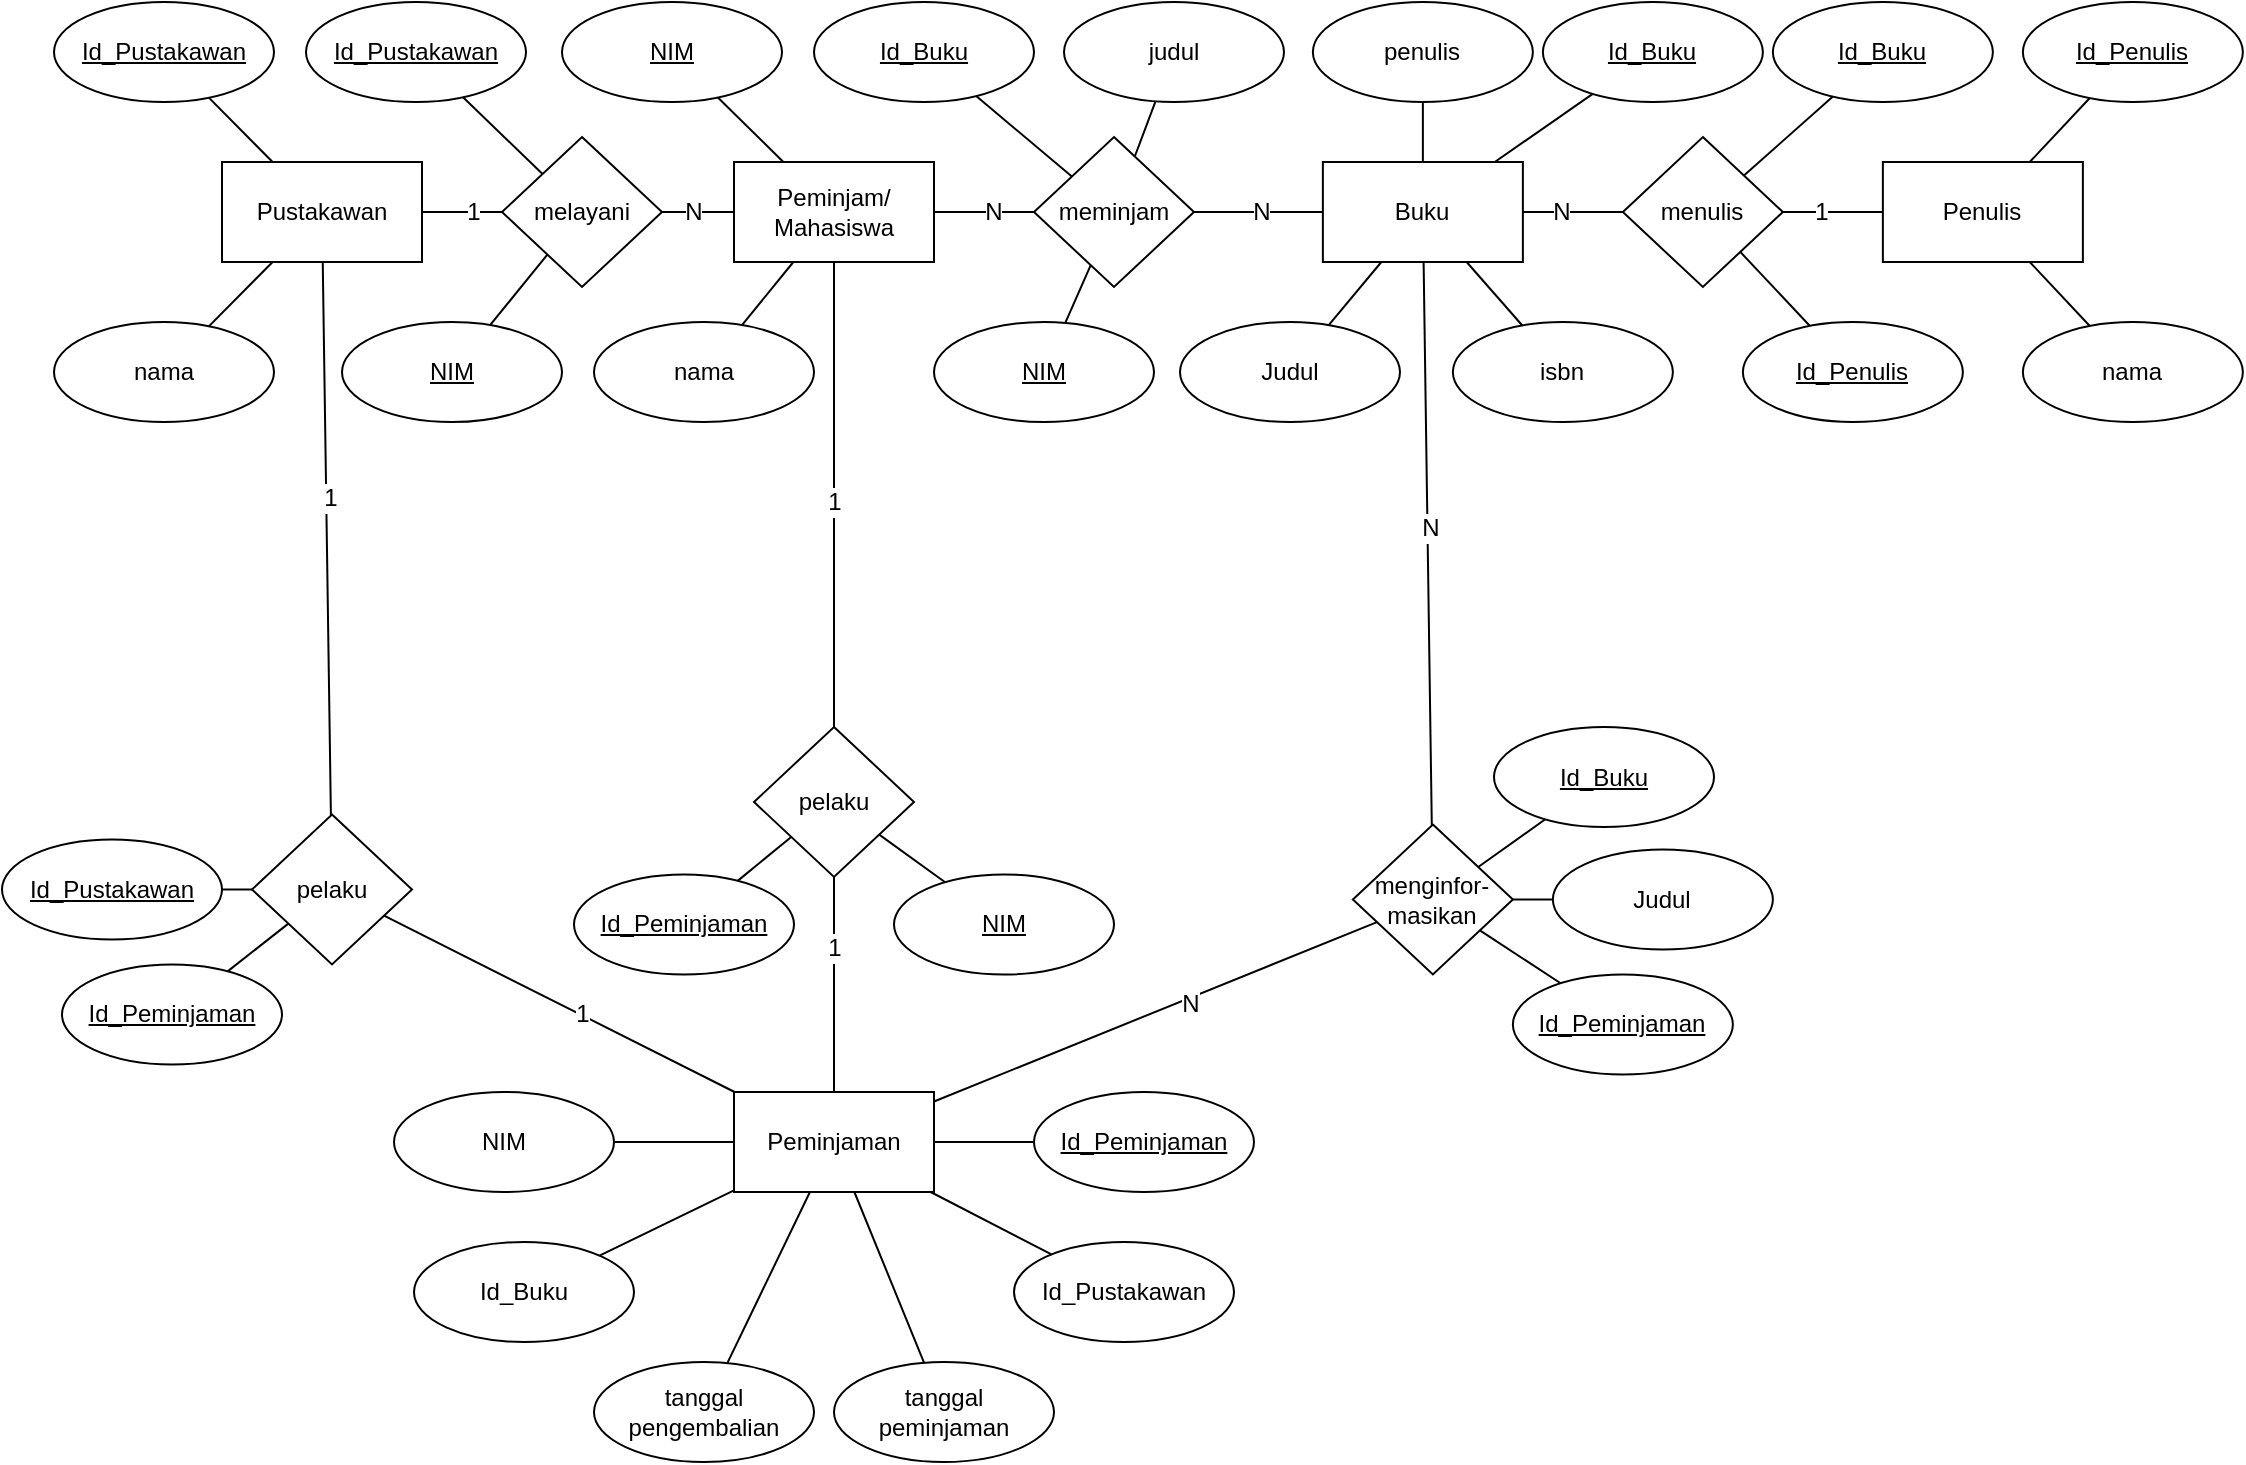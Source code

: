 <mxfile version="24.7.17">
  <diagram name="Page-1" id="Pttk2R6ssKjYnsqs3Fgq">
    <mxGraphModel dx="3816" dy="2488" grid="1" gridSize="10" guides="1" tooltips="1" connect="1" arrows="1" fold="1" page="1" pageScale="1" pageWidth="827" pageHeight="1169" math="0" shadow="0">
      <root>
        <mxCell id="0" />
        <mxCell id="1" parent="0" />
        <mxCell id="Hi-iZYxx2zibEyVD_HLa-11" value="Pustakawan" style="rounded=0;whiteSpace=wrap;html=1;" parent="1" vertex="1">
          <mxGeometry x="144" y="390" width="100" height="50" as="geometry" />
        </mxCell>
        <mxCell id="Hi-iZYxx2zibEyVD_HLa-13" value="&lt;u&gt;Id_Pustakawan&lt;/u&gt;" style="ellipse;whiteSpace=wrap;html=1;" parent="1" vertex="1">
          <mxGeometry x="60" y="310" width="110" height="50" as="geometry" />
        </mxCell>
        <mxCell id="Hi-iZYxx2zibEyVD_HLa-15" value="nama" style="ellipse;whiteSpace=wrap;html=1;" parent="1" vertex="1">
          <mxGeometry x="60" y="470" width="110" height="50" as="geometry" />
        </mxCell>
        <mxCell id="Hi-iZYxx2zibEyVD_HLa-20" value="" style="endArrow=none;html=1;rounded=0;" parent="1" source="Hi-iZYxx2zibEyVD_HLa-15" target="Hi-iZYxx2zibEyVD_HLa-11" edge="1">
          <mxGeometry width="50" height="50" relative="1" as="geometry">
            <mxPoint x="114" y="415" as="sourcePoint" />
            <mxPoint x="224" y="400" as="targetPoint" />
          </mxGeometry>
        </mxCell>
        <mxCell id="Hi-iZYxx2zibEyVD_HLa-21" value="" style="endArrow=none;html=1;rounded=0;" parent="1" source="Hi-iZYxx2zibEyVD_HLa-13" target="Hi-iZYxx2zibEyVD_HLa-11" edge="1">
          <mxGeometry width="50" height="50" relative="1" as="geometry">
            <mxPoint x="124" y="425" as="sourcePoint" />
            <mxPoint x="154" y="425" as="targetPoint" />
          </mxGeometry>
        </mxCell>
        <mxCell id="Hi-iZYxx2zibEyVD_HLa-22" value="Peminjam/&lt;div&gt;Mahasiswa&lt;/div&gt;" style="rounded=0;whiteSpace=wrap;html=1;" parent="1" vertex="1">
          <mxGeometry x="400" y="390" width="100" height="50" as="geometry" />
        </mxCell>
        <mxCell id="Hi-iZYxx2zibEyVD_HLa-23" value="&lt;u&gt;NIM&lt;/u&gt;" style="ellipse;whiteSpace=wrap;html=1;" parent="1" vertex="1">
          <mxGeometry x="314" y="310" width="110" height="50" as="geometry" />
        </mxCell>
        <mxCell id="Hi-iZYxx2zibEyVD_HLa-24" value="nama" style="ellipse;whiteSpace=wrap;html=1;" parent="1" vertex="1">
          <mxGeometry x="330" y="470" width="110" height="50" as="geometry" />
        </mxCell>
        <mxCell id="Hi-iZYxx2zibEyVD_HLa-25" value="" style="endArrow=none;html=1;rounded=0;" parent="1" source="Hi-iZYxx2zibEyVD_HLa-24" target="Hi-iZYxx2zibEyVD_HLa-22" edge="1">
          <mxGeometry width="50" height="50" relative="1" as="geometry">
            <mxPoint x="430" y="450" as="sourcePoint" />
            <mxPoint x="480" y="400" as="targetPoint" />
          </mxGeometry>
        </mxCell>
        <mxCell id="Hi-iZYxx2zibEyVD_HLa-26" value="" style="endArrow=none;html=1;rounded=0;" parent="1" source="Hi-iZYxx2zibEyVD_HLa-23" target="Hi-iZYxx2zibEyVD_HLa-22" edge="1">
          <mxGeometry width="50" height="50" relative="1" as="geometry">
            <mxPoint x="380" y="425" as="sourcePoint" />
            <mxPoint x="410" y="425" as="targetPoint" />
          </mxGeometry>
        </mxCell>
        <mxCell id="Hi-iZYxx2zibEyVD_HLa-27" value="Penulis" style="rounded=0;whiteSpace=wrap;html=1;" parent="1" vertex="1">
          <mxGeometry x="974.44" y="390" width="100" height="50" as="geometry" />
        </mxCell>
        <mxCell id="Hi-iZYxx2zibEyVD_HLa-28" value="&lt;u&gt;Id_Penulis&lt;/u&gt;" style="ellipse;whiteSpace=wrap;html=1;" parent="1" vertex="1">
          <mxGeometry x="1044.44" y="310" width="110" height="50" as="geometry" />
        </mxCell>
        <mxCell id="Hi-iZYxx2zibEyVD_HLa-29" value="nama" style="ellipse;whiteSpace=wrap;html=1;" parent="1" vertex="1">
          <mxGeometry x="1044.44" y="470" width="110" height="50" as="geometry" />
        </mxCell>
        <mxCell id="Hi-iZYxx2zibEyVD_HLa-30" value="" style="endArrow=none;html=1;rounded=0;" parent="1" source="Hi-iZYxx2zibEyVD_HLa-29" target="Hi-iZYxx2zibEyVD_HLa-27" edge="1">
          <mxGeometry width="50" height="50" relative="1" as="geometry">
            <mxPoint x="1004.44" y="450" as="sourcePoint" />
            <mxPoint x="1054.44" y="400" as="targetPoint" />
          </mxGeometry>
        </mxCell>
        <mxCell id="Hi-iZYxx2zibEyVD_HLa-31" value="" style="endArrow=none;html=1;rounded=0;" parent="1" source="Hi-iZYxx2zibEyVD_HLa-28" target="Hi-iZYxx2zibEyVD_HLa-27" edge="1">
          <mxGeometry width="50" height="50" relative="1" as="geometry">
            <mxPoint x="954.44" y="425" as="sourcePoint" />
            <mxPoint x="984.44" y="425" as="targetPoint" />
          </mxGeometry>
        </mxCell>
        <mxCell id="Hi-iZYxx2zibEyVD_HLa-32" value="Buku" style="rounded=0;whiteSpace=wrap;html=1;" parent="1" vertex="1">
          <mxGeometry x="694.44" y="390" width="100" height="50" as="geometry" />
        </mxCell>
        <mxCell id="Hi-iZYxx2zibEyVD_HLa-33" value="&lt;u&gt;Id_Buku&lt;/u&gt;" style="ellipse;whiteSpace=wrap;html=1;" parent="1" vertex="1">
          <mxGeometry x="804.44" y="310" width="110" height="50" as="geometry" />
        </mxCell>
        <mxCell id="Hi-iZYxx2zibEyVD_HLa-34" value="Judul" style="ellipse;whiteSpace=wrap;html=1;" parent="1" vertex="1">
          <mxGeometry x="623" y="470" width="110" height="50" as="geometry" />
        </mxCell>
        <mxCell id="Hi-iZYxx2zibEyVD_HLa-35" value="" style="endArrow=none;html=1;rounded=0;" parent="1" source="Hi-iZYxx2zibEyVD_HLa-34" target="Hi-iZYxx2zibEyVD_HLa-32" edge="1">
          <mxGeometry width="50" height="50" relative="1" as="geometry">
            <mxPoint x="724.44" y="450" as="sourcePoint" />
            <mxPoint x="774.44" y="400" as="targetPoint" />
          </mxGeometry>
        </mxCell>
        <mxCell id="Hi-iZYxx2zibEyVD_HLa-36" value="" style="endArrow=none;html=1;rounded=0;" parent="1" source="Hi-iZYxx2zibEyVD_HLa-33" target="Hi-iZYxx2zibEyVD_HLa-32" edge="1">
          <mxGeometry width="50" height="50" relative="1" as="geometry">
            <mxPoint x="674.44" y="425" as="sourcePoint" />
            <mxPoint x="704.44" y="425" as="targetPoint" />
          </mxGeometry>
        </mxCell>
        <mxCell id="Hi-iZYxx2zibEyVD_HLa-37" value="penulis" style="ellipse;whiteSpace=wrap;html=1;" parent="1" vertex="1">
          <mxGeometry x="689.44" y="310" width="110" height="50" as="geometry" />
        </mxCell>
        <mxCell id="Hi-iZYxx2zibEyVD_HLa-38" value="" style="endArrow=none;html=1;rounded=0;" parent="1" source="Hi-iZYxx2zibEyVD_HLa-37" target="Hi-iZYxx2zibEyVD_HLa-32" edge="1">
          <mxGeometry width="50" height="50" relative="1" as="geometry">
            <mxPoint x="634.44" y="520" as="sourcePoint" />
            <mxPoint x="634.44" y="460" as="targetPoint" />
          </mxGeometry>
        </mxCell>
        <mxCell id="Hi-iZYxx2zibEyVD_HLa-39" value="isbn" style="ellipse;whiteSpace=wrap;html=1;" parent="1" vertex="1">
          <mxGeometry x="759.44" y="470" width="110" height="50" as="geometry" />
        </mxCell>
        <mxCell id="Hi-iZYxx2zibEyVD_HLa-40" value="" style="endArrow=none;html=1;rounded=0;" parent="1" source="Hi-iZYxx2zibEyVD_HLa-39" target="Hi-iZYxx2zibEyVD_HLa-32" edge="1">
          <mxGeometry width="50" height="50" relative="1" as="geometry">
            <mxPoint x="934.44" y="530" as="sourcePoint" />
            <mxPoint x="994.44" y="422" as="targetPoint" />
          </mxGeometry>
        </mxCell>
        <mxCell id="Hi-iZYxx2zibEyVD_HLa-41" value="melayani" style="rhombus;whiteSpace=wrap;html=1;" parent="1" vertex="1">
          <mxGeometry x="284" y="377.5" width="80" height="75" as="geometry" />
        </mxCell>
        <mxCell id="Hi-iZYxx2zibEyVD_HLa-42" value="" style="endArrow=none;html=1;rounded=0;" parent="1" source="Hi-iZYxx2zibEyVD_HLa-11" target="Hi-iZYxx2zibEyVD_HLa-41" edge="1">
          <mxGeometry width="50" height="50" relative="1" as="geometry">
            <mxPoint x="404" y="410" as="sourcePoint" />
            <mxPoint x="454" y="360" as="targetPoint" />
          </mxGeometry>
        </mxCell>
        <mxCell id="Hi-iZYxx2zibEyVD_HLa-43" value="" style="endArrow=none;html=1;rounded=0;" parent="1" source="Hi-iZYxx2zibEyVD_HLa-22" edge="1">
          <mxGeometry width="50" height="50" relative="1" as="geometry">
            <mxPoint x="450" y="450" as="sourcePoint" />
            <mxPoint x="500" y="400" as="targetPoint" />
          </mxGeometry>
        </mxCell>
        <mxCell id="Hi-iZYxx2zibEyVD_HLa-45" value="" style="endArrow=none;html=1;rounded=0;" parent="1" source="Hi-iZYxx2zibEyVD_HLa-41" target="Hi-iZYxx2zibEyVD_HLa-22" edge="1">
          <mxGeometry width="50" height="50" relative="1" as="geometry">
            <mxPoint x="320" y="470" as="sourcePoint" />
            <mxPoint x="370" y="420" as="targetPoint" />
          </mxGeometry>
        </mxCell>
        <mxCell id="Hi-iZYxx2zibEyVD_HLa-46" value="meminjam" style="rhombus;whiteSpace=wrap;html=1;" parent="1" vertex="1">
          <mxGeometry x="550" y="377.5" width="80" height="75" as="geometry" />
        </mxCell>
        <mxCell id="Hi-iZYxx2zibEyVD_HLa-47" value="" style="endArrow=none;html=1;rounded=0;" parent="1" source="Hi-iZYxx2zibEyVD_HLa-22" target="Hi-iZYxx2zibEyVD_HLa-46" edge="1">
          <mxGeometry width="50" height="50" relative="1" as="geometry">
            <mxPoint x="470" y="415" as="sourcePoint" />
            <mxPoint x="680" y="360" as="targetPoint" />
          </mxGeometry>
        </mxCell>
        <mxCell id="Hi-iZYxx2zibEyVD_HLa-48" value="" style="endArrow=none;html=1;rounded=0;" parent="1" source="Hi-iZYxx2zibEyVD_HLa-46" target="Hi-iZYxx2zibEyVD_HLa-32" edge="1">
          <mxGeometry width="50" height="50" relative="1" as="geometry">
            <mxPoint x="600" y="470" as="sourcePoint" />
            <mxPoint x="670" y="410" as="targetPoint" />
          </mxGeometry>
        </mxCell>
        <mxCell id="Hi-iZYxx2zibEyVD_HLa-81" value="" style="endArrow=none;html=1;rounded=0;" parent="1" edge="1">
          <mxGeometry width="50" height="50" relative="1" as="geometry">
            <mxPoint x="794.44" y="400" as="sourcePoint" />
            <mxPoint x="794.44" y="400" as="targetPoint" />
          </mxGeometry>
        </mxCell>
        <mxCell id="Hi-iZYxx2zibEyVD_HLa-82" value="" style="endArrow=none;html=1;rounded=0;" parent="1" source="Hi-iZYxx2zibEyVD_HLa-32" target="Hi-iZYxx2zibEyVD_HLa-84" edge="1">
          <mxGeometry width="50" height="50" relative="1" as="geometry">
            <mxPoint x="794.44" y="415" as="sourcePoint" />
            <mxPoint x="1014.44" y="360" as="targetPoint" />
          </mxGeometry>
        </mxCell>
        <mxCell id="Hi-iZYxx2zibEyVD_HLa-83" value="" style="endArrow=none;html=1;rounded=0;" parent="1" source="Hi-iZYxx2zibEyVD_HLa-84" target="Hi-iZYxx2zibEyVD_HLa-27" edge="1">
          <mxGeometry width="50" height="50" relative="1" as="geometry">
            <mxPoint x="894.44" y="470" as="sourcePoint" />
            <mxPoint x="974.44" y="415" as="targetPoint" />
          </mxGeometry>
        </mxCell>
        <mxCell id="Hi-iZYxx2zibEyVD_HLa-84" value="menulis" style="rhombus;whiteSpace=wrap;html=1;" parent="1" vertex="1">
          <mxGeometry x="844.44" y="377.5" width="80" height="75" as="geometry" />
        </mxCell>
        <mxCell id="Hi-iZYxx2zibEyVD_HLa-86" value="Peminjaman" style="rounded=0;whiteSpace=wrap;html=1;" parent="1" vertex="1">
          <mxGeometry x="400" y="855" width="100" height="50" as="geometry" />
        </mxCell>
        <mxCell id="Hi-iZYxx2zibEyVD_HLa-87" value="&lt;u&gt;Id_Peminjaman&lt;/u&gt;" style="ellipse;whiteSpace=wrap;html=1;" parent="1" vertex="1">
          <mxGeometry x="550" y="855" width="110" height="50" as="geometry" />
        </mxCell>
        <mxCell id="Hi-iZYxx2zibEyVD_HLa-88" value="NIM" style="ellipse;whiteSpace=wrap;html=1;" parent="1" vertex="1">
          <mxGeometry x="230.0" y="855" width="110" height="50" as="geometry" />
        </mxCell>
        <mxCell id="Hi-iZYxx2zibEyVD_HLa-89" value="" style="endArrow=none;html=1;rounded=0;" parent="1" source="Hi-iZYxx2zibEyVD_HLa-88" target="Hi-iZYxx2zibEyVD_HLa-86" edge="1">
          <mxGeometry width="50" height="50" relative="1" as="geometry">
            <mxPoint x="430" y="915" as="sourcePoint" />
            <mxPoint x="480" y="865" as="targetPoint" />
          </mxGeometry>
        </mxCell>
        <mxCell id="Hi-iZYxx2zibEyVD_HLa-90" value="" style="endArrow=none;html=1;rounded=0;" parent="1" source="Hi-iZYxx2zibEyVD_HLa-87" target="Hi-iZYxx2zibEyVD_HLa-86" edge="1">
          <mxGeometry width="50" height="50" relative="1" as="geometry">
            <mxPoint x="380" y="890" as="sourcePoint" />
            <mxPoint x="410" y="890" as="targetPoint" />
          </mxGeometry>
        </mxCell>
        <mxCell id="Hi-iZYxx2zibEyVD_HLa-91" value="Id_Buku" style="ellipse;whiteSpace=wrap;html=1;" parent="1" vertex="1">
          <mxGeometry x="240.0" y="930" width="110" height="50" as="geometry" />
        </mxCell>
        <mxCell id="Hi-iZYxx2zibEyVD_HLa-92" value="" style="endArrow=none;html=1;rounded=0;" parent="1" source="Hi-iZYxx2zibEyVD_HLa-91" target="Hi-iZYxx2zibEyVD_HLa-86" edge="1">
          <mxGeometry width="50" height="50" relative="1" as="geometry">
            <mxPoint x="340" y="985" as="sourcePoint" />
            <mxPoint x="340" y="925" as="targetPoint" />
          </mxGeometry>
        </mxCell>
        <mxCell id="Hi-iZYxx2zibEyVD_HLa-93" value="Id_Pustakawan" style="ellipse;whiteSpace=wrap;html=1;" parent="1" vertex="1">
          <mxGeometry x="540" y="930" width="110" height="50" as="geometry" />
        </mxCell>
        <mxCell id="Hi-iZYxx2zibEyVD_HLa-94" value="" style="endArrow=none;html=1;rounded=0;" parent="1" source="Hi-iZYxx2zibEyVD_HLa-93" target="Hi-iZYxx2zibEyVD_HLa-86" edge="1">
          <mxGeometry width="50" height="50" relative="1" as="geometry">
            <mxPoint x="640" y="995" as="sourcePoint" />
            <mxPoint x="700" y="887" as="targetPoint" />
          </mxGeometry>
        </mxCell>
        <mxCell id="Hi-iZYxx2zibEyVD_HLa-95" value="" style="endArrow=none;html=1;rounded=0;" parent="1" edge="1">
          <mxGeometry width="50" height="50" relative="1" as="geometry">
            <mxPoint x="500" y="865" as="sourcePoint" />
            <mxPoint x="500" y="865" as="targetPoint" />
          </mxGeometry>
        </mxCell>
        <mxCell id="Hi-iZYxx2zibEyVD_HLa-96" value="tanggal peminjaman" style="ellipse;whiteSpace=wrap;html=1;" parent="1" vertex="1">
          <mxGeometry x="450" y="990" width="110" height="50" as="geometry" />
        </mxCell>
        <mxCell id="Hi-iZYxx2zibEyVD_HLa-97" value="" style="endArrow=none;html=1;rounded=0;" parent="1" source="Hi-iZYxx2zibEyVD_HLa-96" target="Hi-iZYxx2zibEyVD_HLa-86" edge="1">
          <mxGeometry width="50" height="50" relative="1" as="geometry">
            <mxPoint x="582" y="1060" as="sourcePoint" />
            <mxPoint x="440" y="970" as="targetPoint" />
          </mxGeometry>
        </mxCell>
        <mxCell id="Hi-iZYxx2zibEyVD_HLa-98" value="tanggal pengembalian" style="ellipse;whiteSpace=wrap;html=1;" parent="1" vertex="1">
          <mxGeometry x="330" y="990" width="110" height="50" as="geometry" />
        </mxCell>
        <mxCell id="Hi-iZYxx2zibEyVD_HLa-99" value="" style="endArrow=none;html=1;rounded=0;" parent="1" source="Hi-iZYxx2zibEyVD_HLa-98" target="Hi-iZYxx2zibEyVD_HLa-86" edge="1">
          <mxGeometry width="50" height="50" relative="1" as="geometry">
            <mxPoint x="420" y="1070" as="sourcePoint" />
            <mxPoint x="278" y="980" as="targetPoint" />
          </mxGeometry>
        </mxCell>
        <mxCell id="Hi-iZYxx2zibEyVD_HLa-106" value="&lt;u&gt;Id_Pustakawan&lt;/u&gt;" style="ellipse;whiteSpace=wrap;html=1;" parent="1" vertex="1">
          <mxGeometry x="186" y="310" width="110" height="50" as="geometry" />
        </mxCell>
        <mxCell id="Hi-iZYxx2zibEyVD_HLa-107" value="" style="endArrow=none;html=1;rounded=0;" parent="1" source="Hi-iZYxx2zibEyVD_HLa-106" target="Hi-iZYxx2zibEyVD_HLa-41" edge="1">
          <mxGeometry width="50" height="50" relative="1" as="geometry">
            <mxPoint x="124" y="425" as="sourcePoint" />
            <mxPoint x="214" y="390" as="targetPoint" />
          </mxGeometry>
        </mxCell>
        <mxCell id="Hi-iZYxx2zibEyVD_HLa-108" value="" style="endArrow=none;html=1;rounded=0;" parent="1" edge="1">
          <mxGeometry width="50" height="50" relative="1" as="geometry">
            <mxPoint x="264" y="400" as="sourcePoint" />
            <mxPoint x="264" y="400" as="targetPoint" />
          </mxGeometry>
        </mxCell>
        <mxCell id="Hi-iZYxx2zibEyVD_HLa-109" value="&lt;u&gt;NIM&lt;/u&gt;" style="ellipse;whiteSpace=wrap;html=1;" parent="1" vertex="1">
          <mxGeometry x="204" y="470" width="110" height="50" as="geometry" />
        </mxCell>
        <mxCell id="Hi-iZYxx2zibEyVD_HLa-110" value="" style="endArrow=none;html=1;rounded=0;" parent="1" source="Hi-iZYxx2zibEyVD_HLa-109" target="Hi-iZYxx2zibEyVD_HLa-41" edge="1">
          <mxGeometry width="50" height="50" relative="1" as="geometry">
            <mxPoint x="274" y="555" as="sourcePoint" />
            <mxPoint x="314" y="520" as="targetPoint" />
          </mxGeometry>
        </mxCell>
        <mxCell id="Hi-iZYxx2zibEyVD_HLa-111" value="&lt;u&gt;NIM&lt;/u&gt;" style="ellipse;whiteSpace=wrap;html=1;" parent="1" vertex="1">
          <mxGeometry x="500" y="470" width="110" height="50" as="geometry" />
        </mxCell>
        <mxCell id="Hi-iZYxx2zibEyVD_HLa-112" value="" style="endArrow=none;html=1;rounded=0;" parent="1" source="Hi-iZYxx2zibEyVD_HLa-111" target="Hi-iZYxx2zibEyVD_HLa-46" edge="1">
          <mxGeometry width="50" height="50" relative="1" as="geometry">
            <mxPoint x="350" y="585" as="sourcePoint" />
            <mxPoint x="440" y="550" as="targetPoint" />
          </mxGeometry>
        </mxCell>
        <mxCell id="Hi-iZYxx2zibEyVD_HLa-113" value="" style="endArrow=none;html=1;rounded=0;" parent="1" edge="1">
          <mxGeometry width="50" height="50" relative="1" as="geometry">
            <mxPoint x="604" y="816.25" as="sourcePoint" />
            <mxPoint x="604" y="816.25" as="targetPoint" />
          </mxGeometry>
        </mxCell>
        <mxCell id="Hi-iZYxx2zibEyVD_HLa-114" value="&lt;u&gt;Id_Buku&lt;/u&gt;" style="ellipse;whiteSpace=wrap;html=1;" parent="1" vertex="1">
          <mxGeometry x="440" y="310.0" width="110" height="50" as="geometry" />
        </mxCell>
        <mxCell id="Hi-iZYxx2zibEyVD_HLa-115" value="" style="endArrow=none;html=1;rounded=0;" parent="1" source="Hi-iZYxx2zibEyVD_HLa-114" target="Hi-iZYxx2zibEyVD_HLa-46" edge="1">
          <mxGeometry width="50" height="50" relative="1" as="geometry">
            <mxPoint x="490" y="384.08" as="sourcePoint" />
            <mxPoint x="598.619" y="360.0" as="targetPoint" />
          </mxGeometry>
        </mxCell>
        <mxCell id="Hi-iZYxx2zibEyVD_HLa-116" value="" style="endArrow=none;html=1;rounded=0;" parent="1" edge="1">
          <mxGeometry width="50" height="50" relative="1" as="geometry">
            <mxPoint x="610" y="359.08" as="sourcePoint" />
            <mxPoint x="610" y="359.08" as="targetPoint" />
          </mxGeometry>
        </mxCell>
        <mxCell id="Hi-iZYxx2zibEyVD_HLa-117" value="&lt;u&gt;Id_Buku&lt;/u&gt;" style="ellipse;whiteSpace=wrap;html=1;" parent="1" vertex="1">
          <mxGeometry x="919.44" y="310" width="110" height="50" as="geometry" />
        </mxCell>
        <mxCell id="Hi-iZYxx2zibEyVD_HLa-118" value="" style="endArrow=none;html=1;rounded=0;" parent="1" source="Hi-iZYxx2zibEyVD_HLa-117" target="Hi-iZYxx2zibEyVD_HLa-84" edge="1">
          <mxGeometry width="50" height="50" relative="1" as="geometry">
            <mxPoint x="801.44" y="401.5" as="sourcePoint" />
            <mxPoint x="884.44" y="366.5" as="targetPoint" />
          </mxGeometry>
        </mxCell>
        <mxCell id="Hi-iZYxx2zibEyVD_HLa-119" value="" style="endArrow=none;html=1;rounded=0;" parent="1" edge="1">
          <mxGeometry width="50" height="50" relative="1" as="geometry">
            <mxPoint x="921.44" y="376.5" as="sourcePoint" />
            <mxPoint x="921.44" y="376.5" as="targetPoint" />
          </mxGeometry>
        </mxCell>
        <mxCell id="Hi-iZYxx2zibEyVD_HLa-120" value="&lt;u&gt;Id_Penulis&lt;/u&gt;" style="ellipse;whiteSpace=wrap;html=1;" parent="1" vertex="1">
          <mxGeometry x="904.44" y="470" width="110" height="50" as="geometry" />
        </mxCell>
        <mxCell id="Hi-iZYxx2zibEyVD_HLa-122" value="" style="endArrow=none;html=1;rounded=0;" parent="1" source="Hi-iZYxx2zibEyVD_HLa-120" target="Hi-iZYxx2zibEyVD_HLa-84" edge="1">
          <mxGeometry width="50" height="50" relative="1" as="geometry">
            <mxPoint x="814.44" y="557.5" as="sourcePoint" />
            <mxPoint x="911.44" y="522.5" as="targetPoint" />
          </mxGeometry>
        </mxCell>
        <mxCell id="Hi-iZYxx2zibEyVD_HLa-123" value="N" style="text;html=1;align=center;verticalAlign=middle;whiteSpace=wrap;rounded=0;labelBackgroundColor=default;" parent="1" vertex="1">
          <mxGeometry x="350" y="400" width="60" height="30" as="geometry" />
        </mxCell>
        <mxCell id="Hi-iZYxx2zibEyVD_HLa-124" value="1" style="text;html=1;align=center;verticalAlign=middle;whiteSpace=wrap;rounded=0;labelBackgroundColor=default;" parent="1" vertex="1">
          <mxGeometry x="240" y="400" width="60" height="30" as="geometry" />
        </mxCell>
        <mxCell id="Hi-iZYxx2zibEyVD_HLa-127" value="N" style="text;html=1;align=center;verticalAlign=middle;whiteSpace=wrap;rounded=0;labelBackgroundColor=default;" parent="1" vertex="1">
          <mxGeometry x="500" y="400" width="60" height="30" as="geometry" />
        </mxCell>
        <mxCell id="Hi-iZYxx2zibEyVD_HLa-128" value="N" style="text;html=1;align=center;verticalAlign=middle;whiteSpace=wrap;rounded=0;labelBackgroundColor=default;" parent="1" vertex="1">
          <mxGeometry x="634.44" y="400" width="60" height="30" as="geometry" />
        </mxCell>
        <mxCell id="Hi-iZYxx2zibEyVD_HLa-129" value="N" style="text;html=1;align=center;verticalAlign=middle;whiteSpace=wrap;rounded=0;labelBackgroundColor=default;" parent="1" vertex="1">
          <mxGeometry x="784.44" y="400" width="60" height="30" as="geometry" />
        </mxCell>
        <mxCell id="Hi-iZYxx2zibEyVD_HLa-130" value="1" style="text;html=1;align=center;verticalAlign=middle;whiteSpace=wrap;rounded=0;labelBackgroundColor=default;" parent="1" vertex="1">
          <mxGeometry x="914.44" y="400" width="60" height="30" as="geometry" />
        </mxCell>
        <mxCell id="Hi-iZYxx2zibEyVD_HLa-204" value="pelaku" style="rhombus;whiteSpace=wrap;html=1;" parent="1" vertex="1">
          <mxGeometry x="159" y="716.25" width="80" height="75" as="geometry" />
        </mxCell>
        <mxCell id="Hi-iZYxx2zibEyVD_HLa-206" value="" style="endArrow=none;html=1;rounded=0;" parent="1" source="Hi-iZYxx2zibEyVD_HLa-11" target="Hi-iZYxx2zibEyVD_HLa-204" edge="1">
          <mxGeometry width="50" height="50" relative="1" as="geometry">
            <mxPoint x="218" y="590" as="sourcePoint" />
            <mxPoint x="154" y="622" as="targetPoint" />
          </mxGeometry>
        </mxCell>
        <mxCell id="Hi-iZYxx2zibEyVD_HLa-207" value="" style="endArrow=none;html=1;rounded=0;" parent="1" edge="1">
          <mxGeometry width="50" height="50" relative="1" as="geometry">
            <mxPoint x="209" y="738.25" as="sourcePoint" />
            <mxPoint x="209" y="738.25" as="targetPoint" />
          </mxGeometry>
        </mxCell>
        <mxCell id="Hi-iZYxx2zibEyVD_HLa-208" value="" style="endArrow=none;html=1;rounded=0;" parent="1" source="Hi-iZYxx2zibEyVD_HLa-86" target="Hi-iZYxx2zibEyVD_HLa-204" edge="1">
          <mxGeometry width="50" height="50" relative="1" as="geometry">
            <mxPoint x="226.28" y="851.5" as="sourcePoint" />
            <mxPoint x="262.28" y="899.5" as="targetPoint" />
          </mxGeometry>
        </mxCell>
        <mxCell id="Hi-iZYxx2zibEyVD_HLa-213" value="" style="endArrow=none;html=1;rounded=0;" parent="1" source="Hi-iZYxx2zibEyVD_HLa-22" target="Hi-iZYxx2zibEyVD_HLa-214" edge="1">
          <mxGeometry width="50" height="50" relative="1" as="geometry">
            <mxPoint x="490" y="450" as="sourcePoint" />
            <mxPoint x="450" y="632" as="targetPoint" />
          </mxGeometry>
        </mxCell>
        <mxCell id="Hi-iZYxx2zibEyVD_HLa-214" value="pelaku" style="rhombus;whiteSpace=wrap;html=1;" parent="1" vertex="1">
          <mxGeometry x="410" y="672.5" width="80" height="75" as="geometry" />
        </mxCell>
        <mxCell id="Hi-iZYxx2zibEyVD_HLa-215" value="" style="endArrow=none;html=1;rounded=0;" parent="1" source="Hi-iZYxx2zibEyVD_HLa-86" target="Hi-iZYxx2zibEyVD_HLa-214" edge="1">
          <mxGeometry width="50" height="50" relative="1" as="geometry">
            <mxPoint x="547.28" y="907.5" as="sourcePoint" />
            <mxPoint x="558.28" y="909.5" as="targetPoint" />
          </mxGeometry>
        </mxCell>
        <mxCell id="Hi-iZYxx2zibEyVD_HLa-216" value="" style="endArrow=none;html=1;rounded=0;" parent="1" source="Hi-iZYxx2zibEyVD_HLa-32" target="Hi-iZYxx2zibEyVD_HLa-217" edge="1">
          <mxGeometry width="50" height="50" relative="1" as="geometry">
            <mxPoint x="580" y="440" as="sourcePoint" />
            <mxPoint x="572" y="632" as="targetPoint" />
          </mxGeometry>
        </mxCell>
        <mxCell id="Hi-iZYxx2zibEyVD_HLa-217" value="menginfor-&lt;div&gt;masikan&lt;/div&gt;" style="rhombus;whiteSpace=wrap;html=1;" parent="1" vertex="1">
          <mxGeometry x="709.44" y="721.25" width="80" height="75" as="geometry" />
        </mxCell>
        <mxCell id="Hi-iZYxx2zibEyVD_HLa-218" value="" style="endArrow=none;html=1;rounded=0;" parent="1" source="Hi-iZYxx2zibEyVD_HLa-86" target="Hi-iZYxx2zibEyVD_HLa-217" edge="1">
          <mxGeometry width="50" height="50" relative="1" as="geometry">
            <mxPoint x="684.28" y="907.5" as="sourcePoint" />
            <mxPoint x="680.28" y="909.5" as="targetPoint" />
          </mxGeometry>
        </mxCell>
        <mxCell id="Hi-iZYxx2zibEyVD_HLa-219" value="&lt;u&gt;Id_Pustakawan&lt;/u&gt;" style="ellipse;whiteSpace=wrap;html=1;" parent="1" vertex="1">
          <mxGeometry x="34" y="728.75" width="110" height="50" as="geometry" />
        </mxCell>
        <mxCell id="Hi-iZYxx2zibEyVD_HLa-220" value="" style="endArrow=none;html=1;rounded=0;" parent="1" source="Hi-iZYxx2zibEyVD_HLa-219" target="Hi-iZYxx2zibEyVD_HLa-204" edge="1">
          <mxGeometry width="50" height="50" relative="1" as="geometry">
            <mxPoint x="89" y="871.25" as="sourcePoint" />
            <mxPoint x="134" y="836.25" as="targetPoint" />
          </mxGeometry>
        </mxCell>
        <mxCell id="Hi-iZYxx2zibEyVD_HLa-221" value="&lt;u&gt;Id_Peminjaman&lt;/u&gt;" style="ellipse;whiteSpace=wrap;html=1;" parent="1" vertex="1">
          <mxGeometry x="789.44" y="796.25" width="110" height="50" as="geometry" />
        </mxCell>
        <mxCell id="Hi-iZYxx2zibEyVD_HLa-222" value="" style="endArrow=none;html=1;rounded=0;" parent="1" source="Hi-iZYxx2zibEyVD_HLa-221" target="Hi-iZYxx2zibEyVD_HLa-217" edge="1">
          <mxGeometry width="50" height="50" relative="1" as="geometry">
            <mxPoint x="679.44" y="831.25" as="sourcePoint" />
            <mxPoint x="799.44" y="821.25" as="targetPoint" />
          </mxGeometry>
        </mxCell>
        <mxCell id="Hi-iZYxx2zibEyVD_HLa-223" value="" style="endArrow=none;html=1;rounded=0;" parent="1" edge="1">
          <mxGeometry width="50" height="50" relative="1" as="geometry">
            <mxPoint x="799.44" y="806.25" as="sourcePoint" />
            <mxPoint x="799.44" y="806.25" as="targetPoint" />
          </mxGeometry>
        </mxCell>
        <mxCell id="Hi-iZYxx2zibEyVD_HLa-224" value="&lt;u&gt;Id_Peminjaman&lt;/u&gt;" style="ellipse;whiteSpace=wrap;html=1;" parent="1" vertex="1">
          <mxGeometry x="320" y="746.25" width="110" height="50" as="geometry" />
        </mxCell>
        <mxCell id="Hi-iZYxx2zibEyVD_HLa-225" value="" style="endArrow=none;html=1;rounded=0;" parent="1" source="Hi-iZYxx2zibEyVD_HLa-224" target="Hi-iZYxx2zibEyVD_HLa-214" edge="1">
          <mxGeometry width="50" height="50" relative="1" as="geometry">
            <mxPoint x="206.44" y="817.25" as="sourcePoint" />
            <mxPoint x="304" y="756.25" as="targetPoint" />
          </mxGeometry>
        </mxCell>
        <mxCell id="Hi-iZYxx2zibEyVD_HLa-226" value="" style="endArrow=none;html=1;rounded=0;" parent="1" edge="1">
          <mxGeometry width="50" height="50" relative="1" as="geometry">
            <mxPoint x="357.44" y="877.25" as="sourcePoint" />
            <mxPoint x="357.44" y="877.25" as="targetPoint" />
          </mxGeometry>
        </mxCell>
        <mxCell id="Hi-iZYxx2zibEyVD_HLa-227" value="" style="endArrow=none;html=1;rounded=0;" parent="1" edge="1">
          <mxGeometry width="50" height="50" relative="1" as="geometry">
            <mxPoint x="339.5" y="869.25" as="sourcePoint" />
            <mxPoint x="339.5" y="869.25" as="targetPoint" />
          </mxGeometry>
        </mxCell>
        <mxCell id="Hi-iZYxx2zibEyVD_HLa-228" value="&lt;u&gt;Id_Peminjaman&lt;/u&gt;" style="ellipse;whiteSpace=wrap;html=1;" parent="1" vertex="1">
          <mxGeometry x="64" y="791.25" width="110" height="50" as="geometry" />
        </mxCell>
        <mxCell id="Hi-iZYxx2zibEyVD_HLa-229" value="" style="endArrow=none;html=1;rounded=0;" parent="1" source="Hi-iZYxx2zibEyVD_HLa-228" target="Hi-iZYxx2zibEyVD_HLa-204" edge="1">
          <mxGeometry width="50" height="50" relative="1" as="geometry">
            <mxPoint x="-58.06" y="785.25" as="sourcePoint" />
            <mxPoint x="274" y="736.25" as="targetPoint" />
          </mxGeometry>
        </mxCell>
        <mxCell id="Hi-iZYxx2zibEyVD_HLa-230" value="&lt;u&gt;NIM&lt;/u&gt;" style="ellipse;whiteSpace=wrap;html=1;" parent="1" vertex="1">
          <mxGeometry x="480" y="746.25" width="110" height="50" as="geometry" />
        </mxCell>
        <mxCell id="Hi-iZYxx2zibEyVD_HLa-231" value="" style="endArrow=none;html=1;rounded=0;" parent="1" source="Hi-iZYxx2zibEyVD_HLa-230" target="Hi-iZYxx2zibEyVD_HLa-214" edge="1">
          <mxGeometry width="50" height="50" relative="1" as="geometry">
            <mxPoint x="569" y="771.25" as="sourcePoint" />
            <mxPoint x="625" y="736.25" as="targetPoint" />
          </mxGeometry>
        </mxCell>
        <mxCell id="Hi-iZYxx2zibEyVD_HLa-232" value="Judul" style="ellipse;whiteSpace=wrap;html=1;" parent="1" vertex="1">
          <mxGeometry x="809.44" y="733.75" width="110" height="50" as="geometry" />
        </mxCell>
        <mxCell id="Hi-iZYxx2zibEyVD_HLa-233" value="" style="endArrow=none;html=1;rounded=0;" parent="1" source="Hi-iZYxx2zibEyVD_HLa-232" target="Hi-iZYxx2zibEyVD_HLa-217" edge="1">
          <mxGeometry width="50" height="50" relative="1" as="geometry">
            <mxPoint x="729.44" y="796.25" as="sourcePoint" />
            <mxPoint x="820" y="761.25" as="targetPoint" />
          </mxGeometry>
        </mxCell>
        <mxCell id="Hi-iZYxx2zibEyVD_HLa-234" value="" style="endArrow=none;html=1;rounded=0;" parent="1" edge="1">
          <mxGeometry width="50" height="50" relative="1" as="geometry">
            <mxPoint x="849.44" y="771.25" as="sourcePoint" />
            <mxPoint x="849.44" y="771.25" as="targetPoint" />
          </mxGeometry>
        </mxCell>
        <mxCell id="Hi-iZYxx2zibEyVD_HLa-235" value="N" style="text;html=1;align=center;verticalAlign=middle;whiteSpace=wrap;rounded=0;labelBackgroundColor=default;" parent="1" vertex="1">
          <mxGeometry x="593.44" y="791.25" width="71" height="40" as="geometry" />
        </mxCell>
        <mxCell id="Hi-iZYxx2zibEyVD_HLa-240" value="1" style="text;html=1;align=center;verticalAlign=middle;whiteSpace=wrap;rounded=0;labelBackgroundColor=default;" parent="1" vertex="1">
          <mxGeometry x="414.5" y="762.5" width="71" height="40" as="geometry" />
        </mxCell>
        <mxCell id="Hi-iZYxx2zibEyVD_HLa-241" value="N" style="text;html=1;align=center;verticalAlign=middle;whiteSpace=wrap;rounded=0;labelBackgroundColor=default;" parent="1" vertex="1">
          <mxGeometry x="713.44" y="552.5" width="71" height="40" as="geometry" />
        </mxCell>
        <mxCell id="Hi-iZYxx2zibEyVD_HLa-242" value="1" style="text;html=1;align=center;verticalAlign=middle;whiteSpace=wrap;rounded=0;labelBackgroundColor=default;" parent="1" vertex="1">
          <mxGeometry x="288.5" y="796.25" width="71" height="40" as="geometry" />
        </mxCell>
        <mxCell id="Hi-iZYxx2zibEyVD_HLa-243" value="1" style="text;html=1;align=center;verticalAlign=middle;whiteSpace=wrap;rounded=0;labelBackgroundColor=default;" parent="1" vertex="1">
          <mxGeometry x="414.5" y="540" width="71" height="40" as="geometry" />
        </mxCell>
        <mxCell id="Hi-iZYxx2zibEyVD_HLa-244" value="1" style="text;html=1;align=center;verticalAlign=middle;whiteSpace=wrap;rounded=0;labelBackgroundColor=default;" parent="1" vertex="1">
          <mxGeometry x="163" y="537.5" width="71" height="40" as="geometry" />
        </mxCell>
        <mxCell id="Hi-iZYxx2zibEyVD_HLa-271" value="judul" style="ellipse;whiteSpace=wrap;html=1;" parent="1" vertex="1">
          <mxGeometry x="565" y="310" width="110" height="50" as="geometry" />
        </mxCell>
        <mxCell id="Hi-iZYxx2zibEyVD_HLa-272" value="" style="endArrow=none;html=1;rounded=0;" parent="1" source="Hi-iZYxx2zibEyVD_HLa-271" target="Hi-iZYxx2zibEyVD_HLa-46" edge="1">
          <mxGeometry width="50" height="50" relative="1" as="geometry">
            <mxPoint x="523" y="520" as="sourcePoint" />
            <mxPoint x="628.56" y="390" as="targetPoint" />
          </mxGeometry>
        </mxCell>
        <mxCell id="CXDxVOA1Heik08MsxObN-2" value="&lt;u&gt;Id_Buku&lt;/u&gt;" style="ellipse;whiteSpace=wrap;html=1;" parent="1" vertex="1">
          <mxGeometry x="780" y="672.5" width="110" height="50" as="geometry" />
        </mxCell>
        <mxCell id="CXDxVOA1Heik08MsxObN-3" value="" style="endArrow=none;html=1;rounded=0;" parent="1" source="CXDxVOA1Heik08MsxObN-2" target="Hi-iZYxx2zibEyVD_HLa-217" edge="1">
          <mxGeometry width="50" height="50" relative="1" as="geometry">
            <mxPoint x="724.44" y="733.75" as="sourcePoint" />
            <mxPoint x="784" y="696.5" as="targetPoint" />
          </mxGeometry>
        </mxCell>
        <mxCell id="CXDxVOA1Heik08MsxObN-4" value="" style="endArrow=none;html=1;rounded=0;" parent="1" edge="1">
          <mxGeometry width="50" height="50" relative="1" as="geometry">
            <mxPoint x="844.44" y="708.75" as="sourcePoint" />
            <mxPoint x="844.44" y="708.75" as="targetPoint" />
          </mxGeometry>
        </mxCell>
      </root>
    </mxGraphModel>
  </diagram>
</mxfile>
